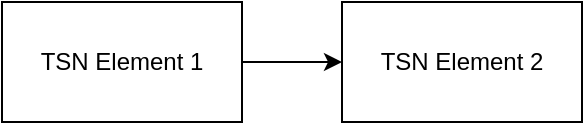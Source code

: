 <mxfile version="22.1.2" type="device">
  <diagram name="Page-1" id="FFIYP_X_qciEp6ciSwt-">
    <mxGraphModel dx="708" dy="861" grid="1" gridSize="10" guides="1" tooltips="1" connect="1" arrows="1" fold="1" page="1" pageScale="1" pageWidth="850" pageHeight="1100" math="0" shadow="0">
      <root>
        <mxCell id="0" />
        <mxCell id="1" parent="0" />
        <mxCell id="3FmT_fRZ8gvAW6Bo3EOw-3" value="" style="edgeStyle=orthogonalEdgeStyle;rounded=0;orthogonalLoop=1;jettySize=auto;html=1;" edge="1" parent="1" source="3FmT_fRZ8gvAW6Bo3EOw-1" target="3FmT_fRZ8gvAW6Bo3EOw-2">
          <mxGeometry relative="1" as="geometry" />
        </mxCell>
        <mxCell id="3FmT_fRZ8gvAW6Bo3EOw-1" value="TSN Element 1" style="rounded=0;whiteSpace=wrap;html=1;" vertex="1" parent="1">
          <mxGeometry x="310" y="410" width="120" height="60" as="geometry" />
        </mxCell>
        <mxCell id="3FmT_fRZ8gvAW6Bo3EOw-2" value="TSN Element 2" style="rounded=0;whiteSpace=wrap;html=1;" vertex="1" parent="1">
          <mxGeometry x="480" y="410" width="120" height="60" as="geometry" />
        </mxCell>
      </root>
    </mxGraphModel>
  </diagram>
</mxfile>
